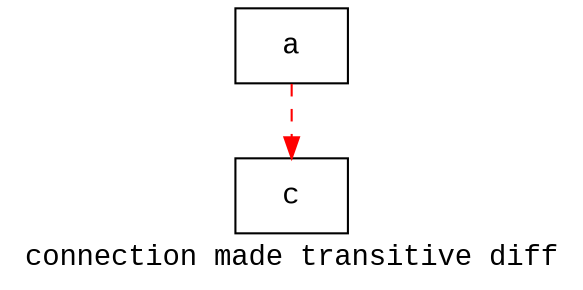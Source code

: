 digraph D {
    label="connection made transitive diff";
    bgcolor="#ffffff";
    fontcolor="#000000";
    fontname="Courier New";
    
    node1 [color="#000000",fontcolor="#000000",fontname="Courier New",shape="rectangle",label="a"]
    
    node2 [color="#000000",fontcolor="#000000",fontname="Courier New",shape="rectangle",label="c"]
    
    node1 -> node2 [color="#ff0000",style="dashed",]
}
